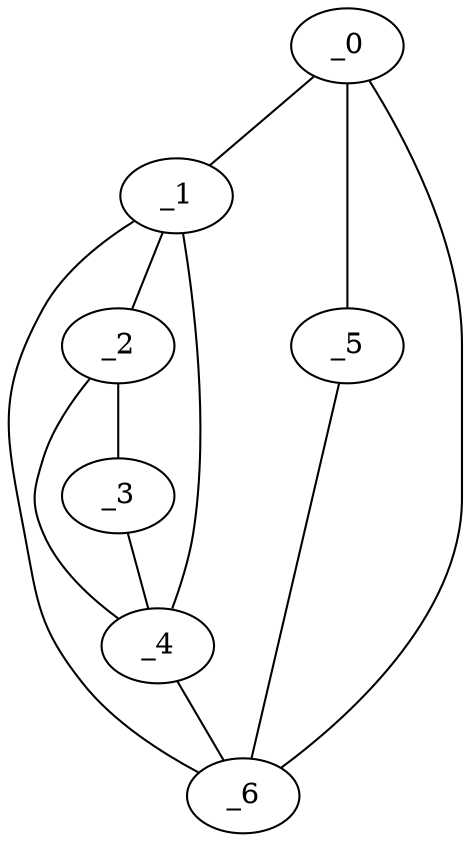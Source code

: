 graph "obj74__95.gxl" {
	_0	 [x=46,
		y=51];
	_1	 [x=57,
		y=11];
	_0 -- _1	 [valence=1];
	_5	 [x=89,
		y=52];
	_0 -- _5	 [valence=1];
	_6	 [x=90,
		y=23];
	_0 -- _6	 [valence=2];
	_2	 [x=80,
		y=11];
	_1 -- _2	 [valence=1];
	_4	 [x=86,
		y=17];
	_1 -- _4	 [valence=1];
	_1 -- _6	 [valence=2];
	_3	 [x=84,
		y=14];
	_2 -- _3	 [valence=1];
	_2 -- _4	 [valence=2];
	_3 -- _4	 [valence=1];
	_4 -- _6	 [valence=1];
	_5 -- _6	 [valence=1];
}
